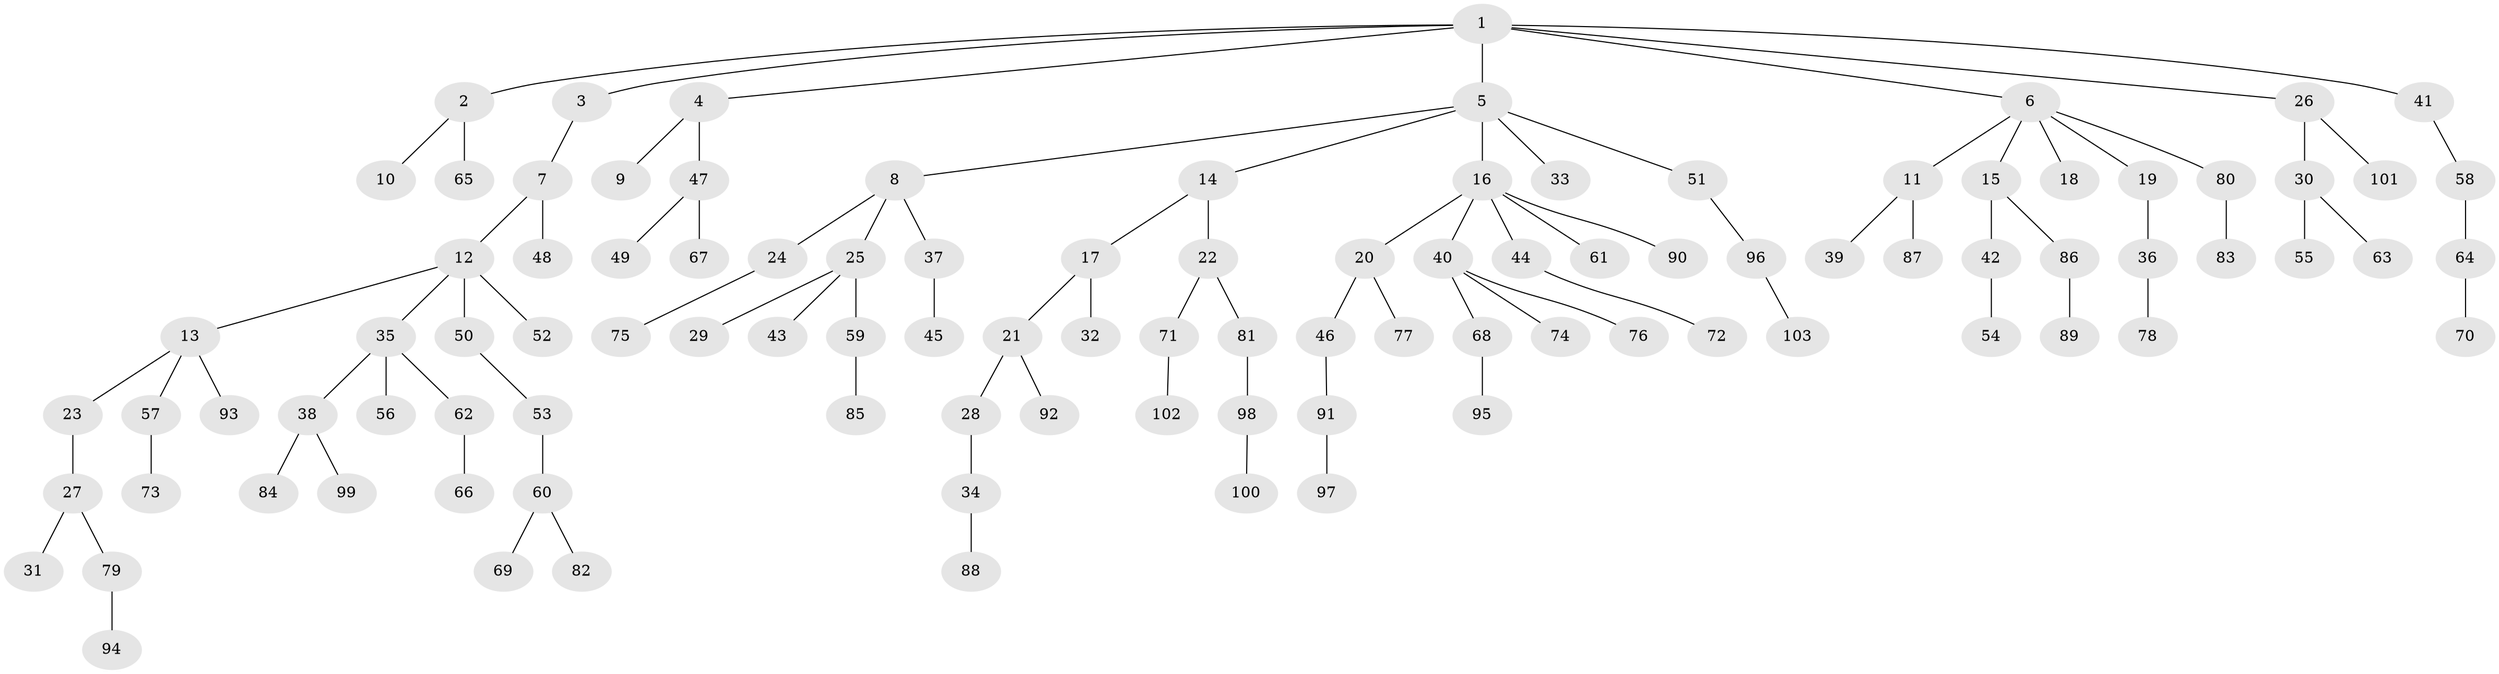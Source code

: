 // Generated by graph-tools (version 1.1) at 2025/36/03/09/25 02:36:45]
// undirected, 103 vertices, 102 edges
graph export_dot {
graph [start="1"]
  node [color=gray90,style=filled];
  1;
  2;
  3;
  4;
  5;
  6;
  7;
  8;
  9;
  10;
  11;
  12;
  13;
  14;
  15;
  16;
  17;
  18;
  19;
  20;
  21;
  22;
  23;
  24;
  25;
  26;
  27;
  28;
  29;
  30;
  31;
  32;
  33;
  34;
  35;
  36;
  37;
  38;
  39;
  40;
  41;
  42;
  43;
  44;
  45;
  46;
  47;
  48;
  49;
  50;
  51;
  52;
  53;
  54;
  55;
  56;
  57;
  58;
  59;
  60;
  61;
  62;
  63;
  64;
  65;
  66;
  67;
  68;
  69;
  70;
  71;
  72;
  73;
  74;
  75;
  76;
  77;
  78;
  79;
  80;
  81;
  82;
  83;
  84;
  85;
  86;
  87;
  88;
  89;
  90;
  91;
  92;
  93;
  94;
  95;
  96;
  97;
  98;
  99;
  100;
  101;
  102;
  103;
  1 -- 2;
  1 -- 3;
  1 -- 4;
  1 -- 5;
  1 -- 6;
  1 -- 26;
  1 -- 41;
  2 -- 10;
  2 -- 65;
  3 -- 7;
  4 -- 9;
  4 -- 47;
  5 -- 8;
  5 -- 14;
  5 -- 16;
  5 -- 33;
  5 -- 51;
  6 -- 11;
  6 -- 15;
  6 -- 18;
  6 -- 19;
  6 -- 80;
  7 -- 12;
  7 -- 48;
  8 -- 24;
  8 -- 25;
  8 -- 37;
  11 -- 39;
  11 -- 87;
  12 -- 13;
  12 -- 35;
  12 -- 50;
  12 -- 52;
  13 -- 23;
  13 -- 57;
  13 -- 93;
  14 -- 17;
  14 -- 22;
  15 -- 42;
  15 -- 86;
  16 -- 20;
  16 -- 40;
  16 -- 44;
  16 -- 61;
  16 -- 90;
  17 -- 21;
  17 -- 32;
  19 -- 36;
  20 -- 46;
  20 -- 77;
  21 -- 28;
  21 -- 92;
  22 -- 71;
  22 -- 81;
  23 -- 27;
  24 -- 75;
  25 -- 29;
  25 -- 43;
  25 -- 59;
  26 -- 30;
  26 -- 101;
  27 -- 31;
  27 -- 79;
  28 -- 34;
  30 -- 55;
  30 -- 63;
  34 -- 88;
  35 -- 38;
  35 -- 56;
  35 -- 62;
  36 -- 78;
  37 -- 45;
  38 -- 84;
  38 -- 99;
  40 -- 68;
  40 -- 74;
  40 -- 76;
  41 -- 58;
  42 -- 54;
  44 -- 72;
  46 -- 91;
  47 -- 49;
  47 -- 67;
  50 -- 53;
  51 -- 96;
  53 -- 60;
  57 -- 73;
  58 -- 64;
  59 -- 85;
  60 -- 69;
  60 -- 82;
  62 -- 66;
  64 -- 70;
  68 -- 95;
  71 -- 102;
  79 -- 94;
  80 -- 83;
  81 -- 98;
  86 -- 89;
  91 -- 97;
  96 -- 103;
  98 -- 100;
}
